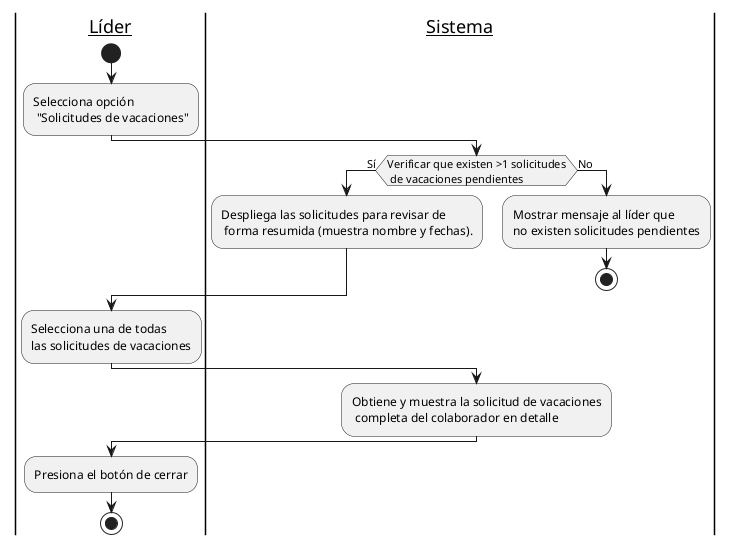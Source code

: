 @startuml CU05 - Líder consulta solicitudes de vacaciones de colaborador

|__Líder__|
start
:Selecciona opción\n "Solicitudes de vacaciones";

|__Sistema__|
if(Verificar que existen >1 solicitudes\n de vacaciones pendientes) then (Sí)
    :Despliega las solicitudes para revisar de\n forma resumida (muestra nombre y fechas).;
else (No)
    :Mostrar mensaje al líder que\nno existen solicitudes pendientes;
    stop
endif

|__Líder__|
:Selecciona una de todas\nlas solicitudes de vacaciones;

|__Sistema__|
:Obtiene y muestra la solicitud de vacaciones\n completa del colaborador en detalle;

|__Líder__|
:Presiona el botón de cerrar;

stop

@enduml
